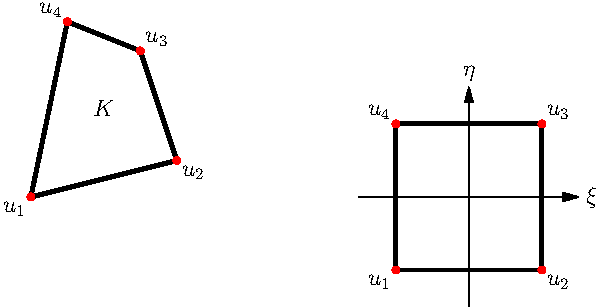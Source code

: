 size(300,300);

pair p1 = (0,0);
pair p2 = (1.0,0.25);
pair p3 = (0.75,1.0);
pair p4 = (0.25,1.2);

draw(p1--p2--p3--p4--cycle, linewidth(2));

pen pd = red + linewidth(4);

dot(p1, pd);
dot(p2, pd);
dot(p3, pd);
dot(p4, pd);

label("$u_1$", p1, SW);
label("$u_2$", p2, SE);
label("$u_3$", p3, NE);
label("$u_4$", p4, NW);

label("$K$", 0.25*(p1+p2+p3+p4));

pair s  = (3.0, 0.0);
real sc = 0.5;
pair q1 = sc*(-1,-1) + s;
pair q2 = sc*(+1,-1) + s;
pair q3 = sc*(+1,+1) + s;
pair q4 = sc*(-1,+1) + s;

pair r1 = sc*(-1.5,0.0) + s;
pair r2 = sc*(+1.5,0.0) + s;
pair r3 = sc*(0.0,-1.5) + s;
pair r4 = sc*(0.0,+1.5) + s;
draw(Label("$\xi$", EndPoint), r1--r2, Arrow);
draw(Label("$\eta$", EndPoint), r3--r4, Arrow);

draw(q1--q2--q3--q4--cycle, linewidth(2));
dot(q1, pd);
dot(q2, pd);
dot(q3, pd);
dot(q4, pd);

label("$u_1$", q1, SW);
label("$u_2$", q2, SE);
label("$u_3$", q3, NE);
label("$u_4$", q4, NW);
